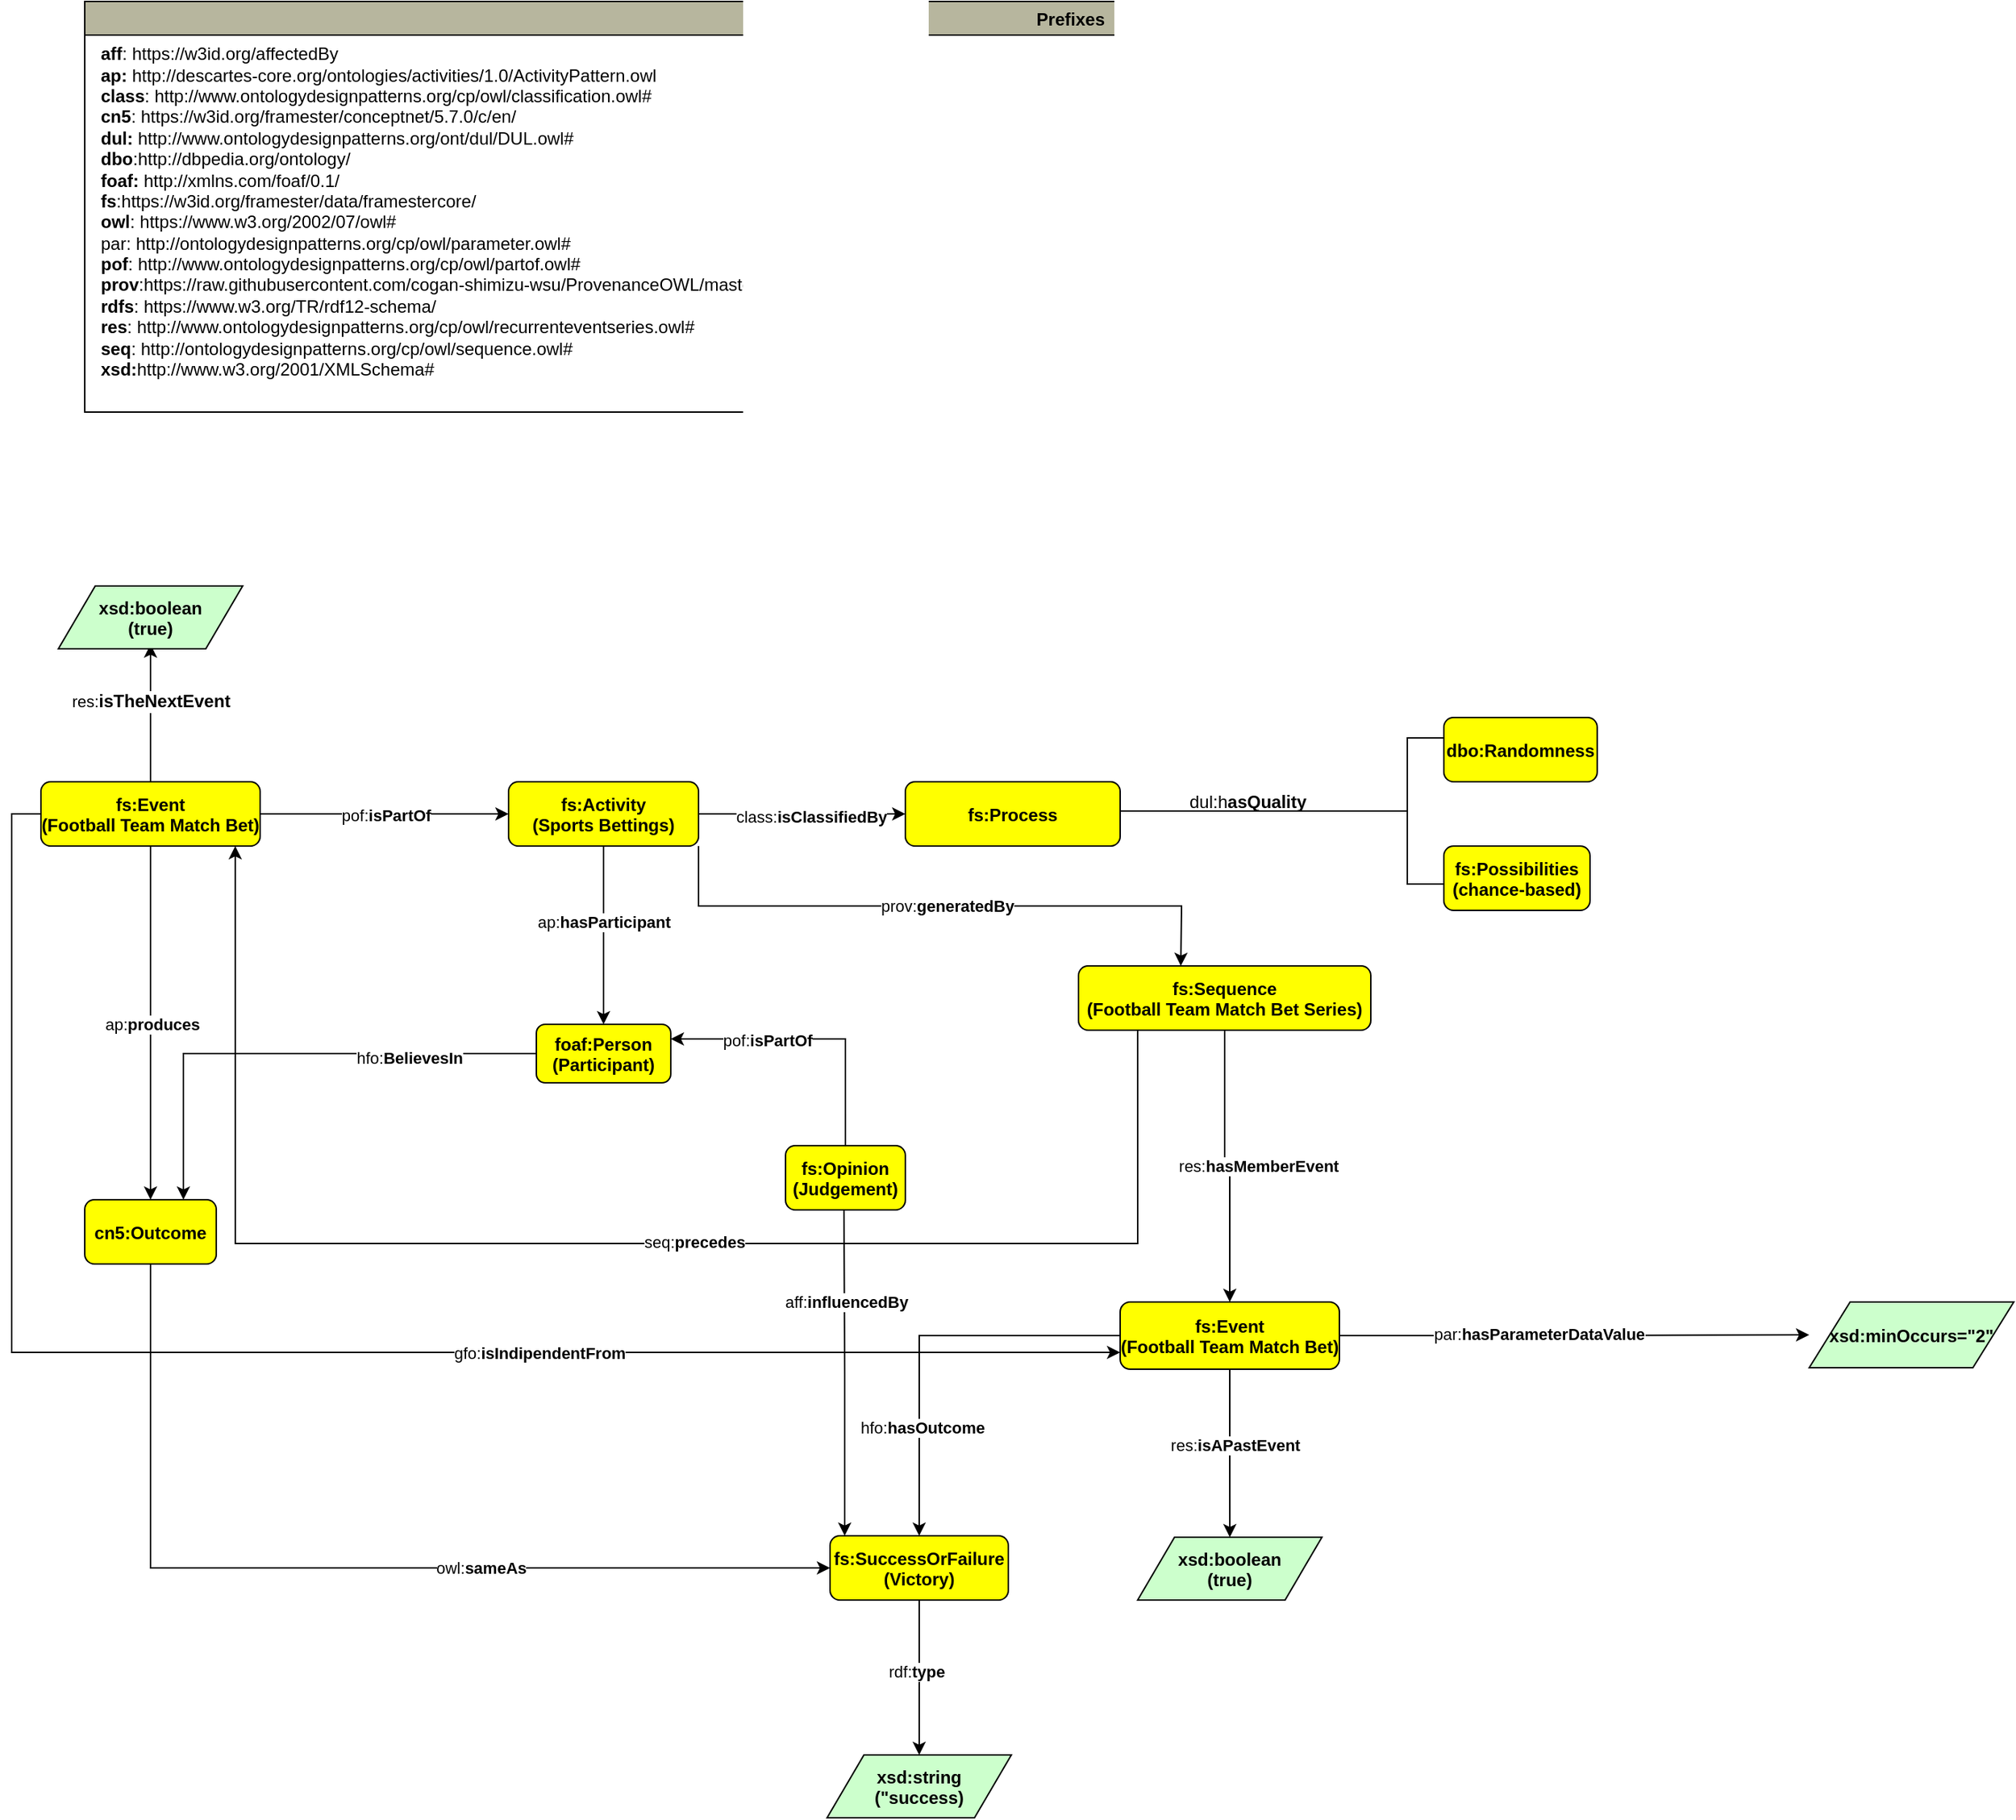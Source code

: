 <mxfile version="22.1.0" type="device">
  <diagram name="Page-1" id="af7FmtPxdfILCrT0Hnf3">
    <mxGraphModel dx="1877" dy="1750" grid="1" gridSize="10" guides="1" tooltips="1" connect="1" arrows="1" fold="1" page="1" pageScale="1" pageWidth="827" pageHeight="1169" math="0" shadow="0">
      <root>
        <mxCell id="0" />
        <mxCell id="1" parent="0" />
        <mxCell id="sK5pPdyNOxLha9N1chIw-2" style="edgeStyle=orthogonalEdgeStyle;rounded=0;orthogonalLoop=1;jettySize=auto;html=1;" parent="1" source="sK5pPdyNOxLha9N1chIw-5" target="sK5pPdyNOxLha9N1chIw-4" edge="1">
          <mxGeometry relative="1" as="geometry">
            <mxPoint x="310" y="424" as="sourcePoint" />
          </mxGeometry>
        </mxCell>
        <mxCell id="sK5pPdyNOxLha9N1chIw-3" value="class:&lt;b style=&quot;border-color: var(--border-color);&quot;&gt;isClassifiedBy&lt;/b&gt;" style="edgeLabel;html=1;align=center;verticalAlign=middle;resizable=0;points=[];" parent="sK5pPdyNOxLha9N1chIw-2" vertex="1" connectable="0">
          <mxGeometry x="0.079" y="-2" relative="1" as="geometry">
            <mxPoint as="offset" />
          </mxGeometry>
        </mxCell>
        <mxCell id="sK5pPdyNOxLha9N1chIw-4" value="fs:Process" style="graphMlID=n4;shape=rect;rounded=1;arcsize=30;fillColor=#ffff00;strokeColor=#000000;strokeWidth=1.0;fontStyle=1" parent="1" vertex="1">
          <mxGeometry x="521.5" y="314" width="147.01" height="44" as="geometry" />
        </mxCell>
        <mxCell id="sK5pPdyNOxLha9N1chIw-13" style="edgeStyle=orthogonalEdgeStyle;rounded=0;orthogonalLoop=1;jettySize=auto;html=1;exitX=0.5;exitY=1;exitDx=0;exitDy=0;" parent="1" source="sK5pPdyNOxLha9N1chIw-5" target="sK5pPdyNOxLha9N1chIw-12" edge="1">
          <mxGeometry relative="1" as="geometry" />
        </mxCell>
        <mxCell id="sK5pPdyNOxLha9N1chIw-21" style="edgeStyle=orthogonalEdgeStyle;rounded=0;orthogonalLoop=1;jettySize=auto;html=1;exitX=1;exitY=1;exitDx=0;exitDy=0;" parent="1" source="sK5pPdyNOxLha9N1chIw-5" edge="1">
          <mxGeometry relative="1" as="geometry">
            <mxPoint x="710" y="440" as="targetPoint" />
          </mxGeometry>
        </mxCell>
        <mxCell id="sK5pPdyNOxLha9N1chIw-23" value="prov:&lt;b style=&quot;border-color: var(--border-color);&quot;&gt;generatedBy&lt;/b&gt;" style="edgeLabel;html=1;align=center;verticalAlign=middle;resizable=0;points=[];" parent="sK5pPdyNOxLha9N1chIw-21" vertex="1" connectable="0">
          <mxGeometry x="0.021" relative="1" as="geometry">
            <mxPoint as="offset" />
          </mxGeometry>
        </mxCell>
        <mxCell id="sK5pPdyNOxLha9N1chIw-5" value="fs:Activity&#xa;(Sports Bettings)" style="graphMlID=n4;shape=rect;rounded=1;arcsize=30;fillColor=#ffff00;strokeColor=#000000;strokeWidth=1.0;fontStyle=1" parent="1" vertex="1">
          <mxGeometry x="250" y="314" width="130" height="44" as="geometry" />
        </mxCell>
        <mxCell id="sK5pPdyNOxLha9N1chIw-6" value="ap:&lt;b&gt;hasParticipant&lt;/b&gt;" style="edgeLabel;html=1;align=center;verticalAlign=middle;resizable=0;points=[];" parent="1" vertex="1" connectable="0">
          <mxGeometry x="315.009" y="410.002" as="geometry" />
        </mxCell>
        <mxCell id="sK5pPdyNOxLha9N1chIw-7" value="" style="strokeWidth=1;html=1;shape=mxgraph.flowchart.annotation_2;align=left;labelPosition=right;pointerEvents=1;" parent="1" vertex="1">
          <mxGeometry x="840" y="284" width="50" height="100" as="geometry" />
        </mxCell>
        <mxCell id="sK5pPdyNOxLha9N1chIw-8" value="dbo:Randomness" style="graphMlID=n4;shape=rect;rounded=1;arcsize=30;fillColor=#ffff00;strokeColor=#000000;strokeWidth=1.0;fontStyle=1" parent="1" vertex="1">
          <mxGeometry x="890" y="270" width="104.93" height="44" as="geometry" />
        </mxCell>
        <mxCell id="sK5pPdyNOxLha9N1chIw-9" value="" style="line;strokeWidth=1;html=1;" parent="1" vertex="1">
          <mxGeometry x="668.51" y="329" width="171.49" height="10" as="geometry" />
        </mxCell>
        <mxCell id="sK5pPdyNOxLha9N1chIw-10" value="dul:h&lt;b&gt;asQuality&lt;/b&gt;" style="text;whiteSpace=wrap;html=1;" parent="1" vertex="1">
          <mxGeometry x="713.89" y="314" width="80.74" height="20" as="geometry" />
        </mxCell>
        <mxCell id="sK5pPdyNOxLha9N1chIw-11" value="fs:Possibilities&#xa;(chance-based)" style="graphMlID=n4;shape=rect;rounded=1;arcsize=30;fillColor=#ffff00;strokeColor=#000000;strokeWidth=1.0;fontStyle=1" parent="1" vertex="1">
          <mxGeometry x="890" y="358" width="100" height="44" as="geometry" />
        </mxCell>
        <mxCell id="vya7PNx16GrgILKZf15T-18" style="edgeStyle=orthogonalEdgeStyle;rounded=0;orthogonalLoop=1;jettySize=auto;html=1;exitX=0;exitY=0.5;exitDx=0;exitDy=0;entryX=0.75;entryY=0;entryDx=0;entryDy=0;" edge="1" parent="1" source="sK5pPdyNOxLha9N1chIw-12" target="sK5pPdyNOxLha9N1chIw-36">
          <mxGeometry relative="1" as="geometry" />
        </mxCell>
        <mxCell id="vya7PNx16GrgILKZf15T-19" value="hfo:&lt;b&gt;BelievesIn&lt;/b&gt;" style="edgeLabel;html=1;align=center;verticalAlign=middle;resizable=0;points=[];" vertex="1" connectable="0" parent="vya7PNx16GrgILKZf15T-18">
          <mxGeometry x="-0.489" y="3" relative="1" as="geometry">
            <mxPoint as="offset" />
          </mxGeometry>
        </mxCell>
        <mxCell id="sK5pPdyNOxLha9N1chIw-12" value="&#xa;foaf:Person&#xa;(Participant)&#xa;" style="graphMlID=n4;shape=rect;rounded=1;arcsize=30;fillColor=#ffff00;strokeColor=#000000;strokeWidth=1.0;fontStyle=1" parent="1" vertex="1">
          <mxGeometry x="269.02" y="480" width="91.97" height="40" as="geometry" />
        </mxCell>
        <mxCell id="sK5pPdyNOxLha9N1chIw-15" style="edgeStyle=orthogonalEdgeStyle;rounded=0;orthogonalLoop=1;jettySize=auto;html=1;exitX=1;exitY=0.5;exitDx=0;exitDy=0;entryX=0;entryY=0.5;entryDx=0;entryDy=0;" parent="1" source="sK5pPdyNOxLha9N1chIw-14" target="sK5pPdyNOxLha9N1chIw-5" edge="1">
          <mxGeometry relative="1" as="geometry" />
        </mxCell>
        <mxCell id="sK5pPdyNOxLha9N1chIw-16" value="Text" style="edgeLabel;html=1;align=center;verticalAlign=middle;resizable=0;points=[];" parent="sK5pPdyNOxLha9N1chIw-15" vertex="1" connectable="0">
          <mxGeometry x="-0.02" relative="1" as="geometry">
            <mxPoint as="offset" />
          </mxGeometry>
        </mxCell>
        <mxCell id="sK5pPdyNOxLha9N1chIw-17" value="pof:&lt;b style=&quot;border-color: var(--border-color);&quot;&gt;isPartOf&lt;/b&gt;" style="edgeLabel;html=1;align=center;verticalAlign=middle;resizable=0;points=[];" parent="sK5pPdyNOxLha9N1chIw-15" vertex="1" connectable="0">
          <mxGeometry x="0.007" y="-1" relative="1" as="geometry">
            <mxPoint as="offset" />
          </mxGeometry>
        </mxCell>
        <mxCell id="sK5pPdyNOxLha9N1chIw-37" style="edgeStyle=orthogonalEdgeStyle;rounded=0;orthogonalLoop=1;jettySize=auto;html=1;exitX=0.5;exitY=1;exitDx=0;exitDy=0;entryX=0.5;entryY=0;entryDx=0;entryDy=0;" parent="1" source="sK5pPdyNOxLha9N1chIw-14" target="sK5pPdyNOxLha9N1chIw-36" edge="1">
          <mxGeometry relative="1" as="geometry" />
        </mxCell>
        <mxCell id="sK5pPdyNOxLha9N1chIw-38" value="ap:&lt;b style=&quot;border-color: var(--border-color);&quot;&gt;produces&lt;/b&gt;" style="edgeLabel;html=1;align=center;verticalAlign=middle;resizable=0;points=[];" parent="sK5pPdyNOxLha9N1chIw-37" vertex="1" connectable="0">
          <mxGeometry x="0.004" y="1" relative="1" as="geometry">
            <mxPoint as="offset" />
          </mxGeometry>
        </mxCell>
        <mxCell id="vya7PNx16GrgILKZf15T-7" style="edgeStyle=orthogonalEdgeStyle;rounded=0;orthogonalLoop=1;jettySize=auto;html=1;exitX=0.5;exitY=0;exitDx=0;exitDy=0;" edge="1" parent="1" source="sK5pPdyNOxLha9N1chIw-14">
          <mxGeometry relative="1" as="geometry">
            <mxPoint x="5" y="220" as="targetPoint" />
          </mxGeometry>
        </mxCell>
        <mxCell id="vya7PNx16GrgILKZf15T-8" value="res:&lt;b style=&quot;border-color: var(--border-color); font-size: 12px;&quot;&gt;isTheNextEvent&lt;/b&gt;" style="edgeLabel;html=1;align=center;verticalAlign=middle;resizable=0;points=[];" vertex="1" connectable="0" parent="vya7PNx16GrgILKZf15T-7">
          <mxGeometry x="0.185" y="1" relative="1" as="geometry">
            <mxPoint as="offset" />
          </mxGeometry>
        </mxCell>
        <mxCell id="sK5pPdyNOxLha9N1chIw-14" value="fs:Event&#xa;(Football Team Match Bet)" style="graphMlID=n4;shape=rect;rounded=1;arcsize=30;fillColor=#ffff00;strokeColor=#000000;strokeWidth=1.0;fontStyle=1" parent="1" vertex="1">
          <mxGeometry x="-70" y="314" width="150" height="44" as="geometry" />
        </mxCell>
        <mxCell id="vya7PNx16GrgILKZf15T-2" style="edgeStyle=orthogonalEdgeStyle;rounded=0;orthogonalLoop=1;jettySize=auto;html=1;entryX=1;entryY=0.25;entryDx=0;entryDy=0;exitX=0.5;exitY=0;exitDx=0;exitDy=0;" edge="1" parent="1" source="sK5pPdyNOxLha9N1chIw-18" target="sK5pPdyNOxLha9N1chIw-12">
          <mxGeometry relative="1" as="geometry" />
        </mxCell>
        <mxCell id="vya7PNx16GrgILKZf15T-3" value="pof:&lt;b style=&quot;border-color: var(--border-color);&quot;&gt;isPartOf&lt;/b&gt;" style="edgeLabel;html=1;align=center;verticalAlign=middle;resizable=0;points=[];" vertex="1" connectable="0" parent="vya7PNx16GrgILKZf15T-2">
          <mxGeometry x="0.322" y="1" relative="1" as="geometry">
            <mxPoint as="offset" />
          </mxGeometry>
        </mxCell>
        <mxCell id="sK5pPdyNOxLha9N1chIw-18" value="fs:Opinion&#xa;(Judgement)" style="graphMlID=n4;shape=rect;rounded=1;arcsize=30;fillColor=#ffff00;strokeColor=#000000;strokeWidth=1.0;fontStyle=1" parent="1" vertex="1">
          <mxGeometry x="439.53" y="563" width="81.968" height="44" as="geometry" />
        </mxCell>
        <mxCell id="sK5pPdyNOxLha9N1chIw-25" style="edgeStyle=orthogonalEdgeStyle;rounded=0;orthogonalLoop=1;jettySize=auto;html=1;exitX=0.5;exitY=1;exitDx=0;exitDy=0;entryX=0.5;entryY=0;entryDx=0;entryDy=0;" parent="1" source="sK5pPdyNOxLha9N1chIw-22" target="sK5pPdyNOxLha9N1chIw-24" edge="1">
          <mxGeometry relative="1" as="geometry">
            <mxPoint x="720" y="630" as="targetPoint" />
          </mxGeometry>
        </mxCell>
        <mxCell id="sK5pPdyNOxLha9N1chIw-26" value="res:&lt;b style=&quot;border-color: var(--border-color);&quot;&gt;hasMemberEvent&lt;/b&gt;" style="edgeLabel;html=1;align=center;verticalAlign=middle;resizable=0;points=[];" parent="sK5pPdyNOxLha9N1chIw-25" vertex="1" connectable="0">
          <mxGeometry x="0.013" relative="1" as="geometry">
            <mxPoint x="20" as="offset" />
          </mxGeometry>
        </mxCell>
        <mxCell id="vya7PNx16GrgILKZf15T-4" style="edgeStyle=orthogonalEdgeStyle;rounded=0;orthogonalLoop=1;jettySize=auto;html=1;exitX=0.25;exitY=1;exitDx=0;exitDy=0;entryX=0.75;entryY=1;entryDx=0;entryDy=0;" edge="1" parent="1">
          <mxGeometry relative="1" as="geometry">
            <mxPoint x="680.46" y="484" as="sourcePoint" />
            <mxPoint x="62.97" y="358" as="targetPoint" />
            <Array as="points">
              <mxPoint x="680.47" y="630" />
              <mxPoint x="63.47" y="630" />
            </Array>
          </mxGeometry>
        </mxCell>
        <mxCell id="vya7PNx16GrgILKZf15T-6" value="seq:&lt;b style=&quot;border-color: var(--border-color);&quot;&gt;precedes&lt;/b&gt;" style="edgeLabel;html=1;align=center;verticalAlign=middle;resizable=0;points=[];" vertex="1" connectable="0" parent="vya7PNx16GrgILKZf15T-4">
          <mxGeometry x="-0.134" y="-1" relative="1" as="geometry">
            <mxPoint x="-1" as="offset" />
          </mxGeometry>
        </mxCell>
        <mxCell id="sK5pPdyNOxLha9N1chIw-22" value="fs:Sequence&#xa;(Football Team Match Bet Series)" style="graphMlID=n4;shape=rect;rounded=1;arcsize=30;fillColor=#ffff00;strokeColor=#000000;strokeWidth=1.0;fontStyle=1" parent="1" vertex="1">
          <mxGeometry x="640" y="440" width="200" height="44" as="geometry" />
        </mxCell>
        <mxCell id="sK5pPdyNOxLha9N1chIw-28" style="edgeStyle=orthogonalEdgeStyle;rounded=0;orthogonalLoop=1;jettySize=auto;html=1;exitX=0.5;exitY=1;exitDx=0;exitDy=0;" parent="1" source="sK5pPdyNOxLha9N1chIw-24" target="sK5pPdyNOxLha9N1chIw-27" edge="1">
          <mxGeometry relative="1" as="geometry" />
        </mxCell>
        <mxCell id="sK5pPdyNOxLha9N1chIw-29" value="res:&lt;b style=&quot;border-color: var(--border-color);&quot;&gt;isAPastEvent&lt;/b&gt;" style="edgeLabel;html=1;align=center;verticalAlign=middle;resizable=0;points=[];" parent="sK5pPdyNOxLha9N1chIw-28" vertex="1" connectable="0">
          <mxGeometry x="-0.092" y="3" relative="1" as="geometry">
            <mxPoint as="offset" />
          </mxGeometry>
        </mxCell>
        <mxCell id="sK5pPdyNOxLha9N1chIw-34" style="edgeStyle=orthogonalEdgeStyle;rounded=0;orthogonalLoop=1;jettySize=auto;html=1;exitX=0;exitY=0.5;exitDx=0;exitDy=0;entryX=0.5;entryY=0;entryDx=0;entryDy=0;" parent="1" source="sK5pPdyNOxLha9N1chIw-24" target="sK5pPdyNOxLha9N1chIw-33" edge="1">
          <mxGeometry relative="1" as="geometry" />
        </mxCell>
        <mxCell id="sK5pPdyNOxLha9N1chIw-35" value="hfo:&lt;b style=&quot;border-color: var(--border-color);&quot;&gt;hasOutcome&lt;/b&gt;" style="edgeLabel;html=1;align=center;verticalAlign=middle;resizable=0;points=[];" parent="sK5pPdyNOxLha9N1chIw-34" vertex="1" connectable="0">
          <mxGeometry x="0.457" y="2" relative="1" as="geometry">
            <mxPoint as="offset" />
          </mxGeometry>
        </mxCell>
        <mxCell id="vya7PNx16GrgILKZf15T-26" style="edgeStyle=orthogonalEdgeStyle;rounded=0;orthogonalLoop=1;jettySize=auto;html=1;exitX=0;exitY=0.5;exitDx=0;exitDy=0;entryX=0;entryY=0.75;entryDx=0;entryDy=0;" edge="1" parent="1" source="sK5pPdyNOxLha9N1chIw-14" target="sK5pPdyNOxLha9N1chIw-24">
          <mxGeometry relative="1" as="geometry" />
        </mxCell>
        <mxCell id="vya7PNx16GrgILKZf15T-27" value="gfo:&lt;b&gt;isIndipendentFrom&lt;/b&gt;" style="edgeLabel;html=1;align=center;verticalAlign=middle;resizable=0;points=[];" vertex="1" connectable="0" parent="vya7PNx16GrgILKZf15T-26">
          <mxGeometry x="0.306" relative="1" as="geometry">
            <mxPoint as="offset" />
          </mxGeometry>
        </mxCell>
        <mxCell id="vya7PNx16GrgILKZf15T-31" style="edgeStyle=orthogonalEdgeStyle;rounded=0;orthogonalLoop=1;jettySize=auto;html=1;exitX=1;exitY=0.5;exitDx=0;exitDy=0;entryX=0;entryY=0.5;entryDx=0;entryDy=0;" edge="1" parent="1" source="sK5pPdyNOxLha9N1chIw-24" target="vya7PNx16GrgILKZf15T-30">
          <mxGeometry relative="1" as="geometry" />
        </mxCell>
        <mxCell id="vya7PNx16GrgILKZf15T-32" value="par:&lt;b&gt;hasParameterDataValue&lt;/b&gt;" style="edgeLabel;html=1;align=center;verticalAlign=middle;resizable=0;points=[];" vertex="1" connectable="0" parent="vya7PNx16GrgILKZf15T-31">
          <mxGeometry x="-0.153" y="1" relative="1" as="geometry">
            <mxPoint as="offset" />
          </mxGeometry>
        </mxCell>
        <mxCell id="sK5pPdyNOxLha9N1chIw-24" value="fs:Event&#xa;(Football Team Match Bet)" style="graphMlID=n4;shape=rect;rounded=1;arcsize=30;fillColor=#ffff00;strokeColor=#000000;strokeWidth=1.0;fontStyle=1" parent="1" vertex="1">
          <mxGeometry x="668.51" y="670" width="150" height="46" as="geometry" />
        </mxCell>
        <mxCell id="sK5pPdyNOxLha9N1chIw-27" value="xsd:boolean&#xa;(true)" style="graphMlID=n6;shape=parallelogram;fillColor=#ccffcc;strokeColor=#000000;strokeWidth=1.0;fontStyle=1" parent="1" vertex="1">
          <mxGeometry x="680.47" y="831" width="126.09" height="43" as="geometry" />
        </mxCell>
        <mxCell id="sK5pPdyNOxLha9N1chIw-31" value="xsd:boolean&#xa;(true)" style="graphMlID=n6;shape=parallelogram;fillColor=#ccffcc;strokeColor=#000000;strokeWidth=1.0;fontStyle=1" parent="1" vertex="1">
          <mxGeometry x="-58.05" y="180" width="126.095" height="43" as="geometry" />
        </mxCell>
        <mxCell id="vya7PNx16GrgILKZf15T-10" style="edgeStyle=orthogonalEdgeStyle;rounded=0;orthogonalLoop=1;jettySize=auto;html=1;exitX=0.5;exitY=1;exitDx=0;exitDy=0;entryX=0.5;entryY=0;entryDx=0;entryDy=0;" edge="1" parent="1" source="sK5pPdyNOxLha9N1chIw-33" target="vya7PNx16GrgILKZf15T-9">
          <mxGeometry relative="1" as="geometry" />
        </mxCell>
        <mxCell id="vya7PNx16GrgILKZf15T-11" value="rdf:&lt;b style=&quot;border-color: var(--border-color);&quot;&gt;type&lt;/b&gt;" style="edgeLabel;html=1;align=center;verticalAlign=middle;resizable=0;points=[];" vertex="1" connectable="0" parent="vya7PNx16GrgILKZf15T-10">
          <mxGeometry x="-0.075" y="-2" relative="1" as="geometry">
            <mxPoint as="offset" />
          </mxGeometry>
        </mxCell>
        <mxCell id="sK5pPdyNOxLha9N1chIw-33" value="fs:SuccessOrFailure&#xa;(Victory)" style="graphMlID=n4;shape=rect;rounded=1;arcsize=30;fillColor=#ffff00;strokeColor=#000000;strokeWidth=1.0;fontStyle=1" parent="1" vertex="1">
          <mxGeometry x="470" y="830" width="121.97" height="44" as="geometry" />
        </mxCell>
        <mxCell id="vya7PNx16GrgILKZf15T-16" style="edgeStyle=orthogonalEdgeStyle;rounded=0;orthogonalLoop=1;jettySize=auto;html=1;exitX=0.5;exitY=1;exitDx=0;exitDy=0;entryX=0;entryY=0.5;entryDx=0;entryDy=0;" edge="1" parent="1" source="sK5pPdyNOxLha9N1chIw-36" target="sK5pPdyNOxLha9N1chIw-33">
          <mxGeometry relative="1" as="geometry" />
        </mxCell>
        <mxCell id="vya7PNx16GrgILKZf15T-20" value="owl:&lt;b&gt;sameAs&lt;/b&gt;" style="edgeLabel;html=1;align=center;verticalAlign=middle;resizable=0;points=[];" vertex="1" connectable="0" parent="vya7PNx16GrgILKZf15T-16">
          <mxGeometry x="0.289" relative="1" as="geometry">
            <mxPoint as="offset" />
          </mxGeometry>
        </mxCell>
        <mxCell id="sK5pPdyNOxLha9N1chIw-36" value="cn5:Outcome" style="graphMlID=n4;shape=rect;rounded=1;arcsize=30;fillColor=#ffff00;strokeColor=#000000;strokeWidth=1.0;fontStyle=1" parent="1" vertex="1">
          <mxGeometry x="-40" y="600" width="90" height="44" as="geometry" />
        </mxCell>
        <mxCell id="vya7PNx16GrgILKZf15T-9" value="xsd:string&#xa;(&quot;success)" style="graphMlID=n6;shape=parallelogram;fillColor=#ccffcc;strokeColor=#000000;strokeWidth=1.0;fontStyle=1" vertex="1" parent="1">
          <mxGeometry x="467.94" y="980" width="126.095" height="43" as="geometry" />
        </mxCell>
        <mxCell id="vya7PNx16GrgILKZf15T-12" style="edgeStyle=orthogonalEdgeStyle;rounded=0;orthogonalLoop=1;jettySize=auto;html=1;exitX=0.5;exitY=1;exitDx=0;exitDy=0;" edge="1" parent="1" source="sK5pPdyNOxLha9N1chIw-18" target="sK5pPdyNOxLha9N1chIw-18">
          <mxGeometry relative="1" as="geometry" />
        </mxCell>
        <mxCell id="vya7PNx16GrgILKZf15T-13" style="edgeStyle=orthogonalEdgeStyle;rounded=0;orthogonalLoop=1;jettySize=auto;html=1;exitX=0.5;exitY=1;exitDx=0;exitDy=0;" edge="1" parent="1">
          <mxGeometry relative="1" as="geometry">
            <mxPoint x="479.514" y="607" as="sourcePoint" />
            <mxPoint x="480" y="830" as="targetPoint" />
          </mxGeometry>
        </mxCell>
        <mxCell id="vya7PNx16GrgILKZf15T-14" value="aff:&lt;b&gt;influencedBy&lt;/b&gt;" style="edgeLabel;html=1;align=center;verticalAlign=middle;resizable=0;points=[];" vertex="1" connectable="0" parent="vya7PNx16GrgILKZf15T-13">
          <mxGeometry x="-0.213" y="-1" relative="1" as="geometry">
            <mxPoint x="2" y="-25" as="offset" />
          </mxGeometry>
        </mxCell>
        <mxCell id="vya7PNx16GrgILKZf15T-22" value="Prefixes" style="graphMlID=n0;shape=swimlane;startSize=23;fillColor=#b7b69e;strokeColor=#000000;strokeWidth=1.0;align=right;spacingRight=10;fontStyle=1" vertex="1" parent="1">
          <mxGeometry x="-40" y="-220" width="710" height="281" as="geometry" />
        </mxCell>
        <mxCell id="vya7PNx16GrgILKZf15T-23" value="&lt;div style=&quot;text-align: left;&quot;&gt;&lt;b&gt;aff&lt;/b&gt;:&amp;nbsp;https://w3id.org/affectedBy&lt;/div&gt;&lt;div style=&quot;text-align: left;&quot;&gt;&lt;b&gt;ap:&amp;nbsp;&lt;/b&gt;http://descartes-core.org/ontologies/activities/1.0/ActivityPattern.owl&lt;/div&gt;&lt;div style=&quot;text-align: left;&quot;&gt;&lt;b style=&quot;font-weight: bold; background-color: initial;&quot;&gt;class&lt;/b&gt;&lt;span style=&quot;font-weight: normal; background-color: initial;&quot;&gt;: http://www.ontologydesignpatterns.org/cp/owl/classification.owl#&lt;/span&gt;&lt;/div&gt;&lt;div style=&quot;text-align: left;&quot;&gt;&lt;span style=&quot;background-color: initial;&quot;&gt;&lt;b&gt;cn5&lt;/b&gt;&lt;/span&gt;&lt;span style=&quot;font-weight: normal; background-color: initial;&quot;&gt;:&amp;nbsp;&lt;/span&gt;&lt;span style=&quot;background-color: initial;&quot;&gt;https:​/​/​w3id.​org/​framester/​conceptnet/​5.​7.​0/​c/​en/​&lt;/span&gt;&lt;/div&gt;&lt;div style=&quot;text-align: left;&quot;&gt;&lt;span style=&quot;background-color: initial;&quot;&gt;&lt;b&gt;dul:&lt;/b&gt;&lt;/span&gt;&lt;span style=&quot;font-weight: normal; background-color: initial;&quot;&gt;&amp;nbsp;&lt;/span&gt;&lt;span style=&quot;background-color: initial;&quot;&gt;http://www.ontologydesignpatterns.org/ont/dul/DUL.owl#&lt;/span&gt;&lt;/div&gt;&lt;div style=&quot;text-align: left;&quot;&gt;&lt;span style=&quot;background-color: initial;&quot;&gt;&lt;b&gt;dbo&lt;/b&gt;:&lt;/span&gt;&lt;span style=&quot;background-color: initial;&quot;&gt;http://dbpedia.org/ontology/&lt;/span&gt;&lt;/div&gt;&lt;div style=&quot;text-align: left;&quot;&gt;&lt;span style=&quot;background-color: initial;&quot;&gt;&lt;b&gt;foaf:&amp;nbsp;&lt;/b&gt;&lt;/span&gt;&lt;span style=&quot;background-color: initial;&quot;&gt;http://xmlns.com/foaf/0.1/&lt;/span&gt;&lt;/div&gt;&lt;div style=&quot;text-align: left;&quot;&gt;&lt;span style=&quot;background-color: initial;&quot;&gt;&lt;b&gt;fs&lt;/b&gt;:&lt;/span&gt;&lt;span style=&quot;background-color: initial; text-align: center;&quot;&gt;https://w3id.org/framester/data/framestercore/&lt;/span&gt;&lt;/div&gt;&lt;div style=&quot;text-align: left;&quot;&gt;&lt;span style=&quot;background-color: initial; text-align: center;&quot;&gt;&lt;b&gt;owl&lt;/b&gt;:&amp;nbsp;&lt;/span&gt;&lt;span style=&quot;background-color: initial;&quot;&gt;https://www.w3.org/2002/07/owl#&lt;/span&gt;&lt;/div&gt;&lt;div style=&quot;text-align: left;&quot;&gt;par: http://ontologydesignpatterns.org/cp/owl/parameter.owl#&lt;/div&gt;&lt;div style=&quot;text-align: left;&quot;&gt;&lt;span style=&quot;background-color: initial;&quot;&gt;&lt;b&gt;pof&lt;/b&gt;:&amp;nbsp;&lt;/span&gt;&lt;span style=&quot;background-color: initial;&quot;&gt;http://www.ontologydesignpatterns.org/cp/owl/partof.owl#&lt;/span&gt;&lt;/div&gt;&lt;div style=&quot;text-align: left;&quot;&gt;&lt;span style=&quot;background-color: initial;&quot;&gt;&lt;b&gt;prov&lt;/b&gt;:&lt;/span&gt;&lt;span style=&quot;background-color: initial;&quot;&gt;https://raw.githubusercontent.com/cogan-shimizu-wsu/ProvenanceOWL/master/EntityWithProvenanceOntologyPattern.owl#&amp;nbsp;&lt;/span&gt;&lt;/div&gt;&lt;div style=&quot;text-align: left;&quot;&gt;&lt;span style=&quot;background-color: initial;&quot;&gt;&lt;b&gt;rdfs&lt;/b&gt;:&amp;nbsp;&lt;/span&gt;&lt;span style=&quot;background-color: initial;&quot;&gt;https://www.w3.org/TR/rdf12-schema/&lt;/span&gt;&lt;/div&gt;&lt;div style=&quot;text-align: left;&quot;&gt;&lt;span style=&quot;background-color: initial;&quot;&gt;&lt;b&gt;res&lt;/b&gt;:&amp;nbsp;&lt;/span&gt;&lt;span style=&quot;background-color: initial;&quot;&gt;http://www.ontologydesignpatterns.org/cp/owl/recurrenteventseries.owl#&amp;nbsp;&lt;/span&gt;&lt;/div&gt;&lt;div style=&quot;text-align: left;&quot;&gt;&lt;span style=&quot;background-color: initial;&quot;&gt;&lt;b&gt;seq&lt;/b&gt;:&amp;nbsp;&lt;/span&gt;&lt;span style=&quot;background-color: initial;&quot;&gt;http://ontologydesignpatterns.org/cp/owl/sequence.owl#&lt;/span&gt;&lt;/div&gt;&lt;div style=&quot;text-align: left;&quot;&gt;&lt;span style=&quot;background-color: initial;&quot;&gt;&lt;b&gt;xsd:&lt;/b&gt;&lt;/span&gt;&lt;span style=&quot;background-color: initial;&quot;&gt;http://www.w3.org/2001/XMLSchema#&lt;/span&gt;&lt;/div&gt;&lt;div style=&quot;text-align: left;&quot;&gt;&lt;b style=&quot;background-color: initial;&quot;&gt;&lt;br&gt;&lt;/b&gt;&lt;/div&gt;" style="text;html=1;align=center;verticalAlign=middle;resizable=0;points=[];autosize=1;strokeColor=none;fillColor=none;" vertex="1" parent="vya7PNx16GrgILKZf15T-22">
          <mxGeometry y="21" width="710" height="260" as="geometry" />
        </mxCell>
        <mxCell id="vya7PNx16GrgILKZf15T-30" value="xsd:minOccurs=&quot;2&quot;" style="graphMlID=n6;shape=parallelogram;fillColor=#ccffcc;strokeColor=#000000;strokeWidth=1.0;fontStyle=1" vertex="1" parent="1">
          <mxGeometry x="1140" y="670" width="140" height="45" as="geometry" />
        </mxCell>
      </root>
    </mxGraphModel>
  </diagram>
</mxfile>
